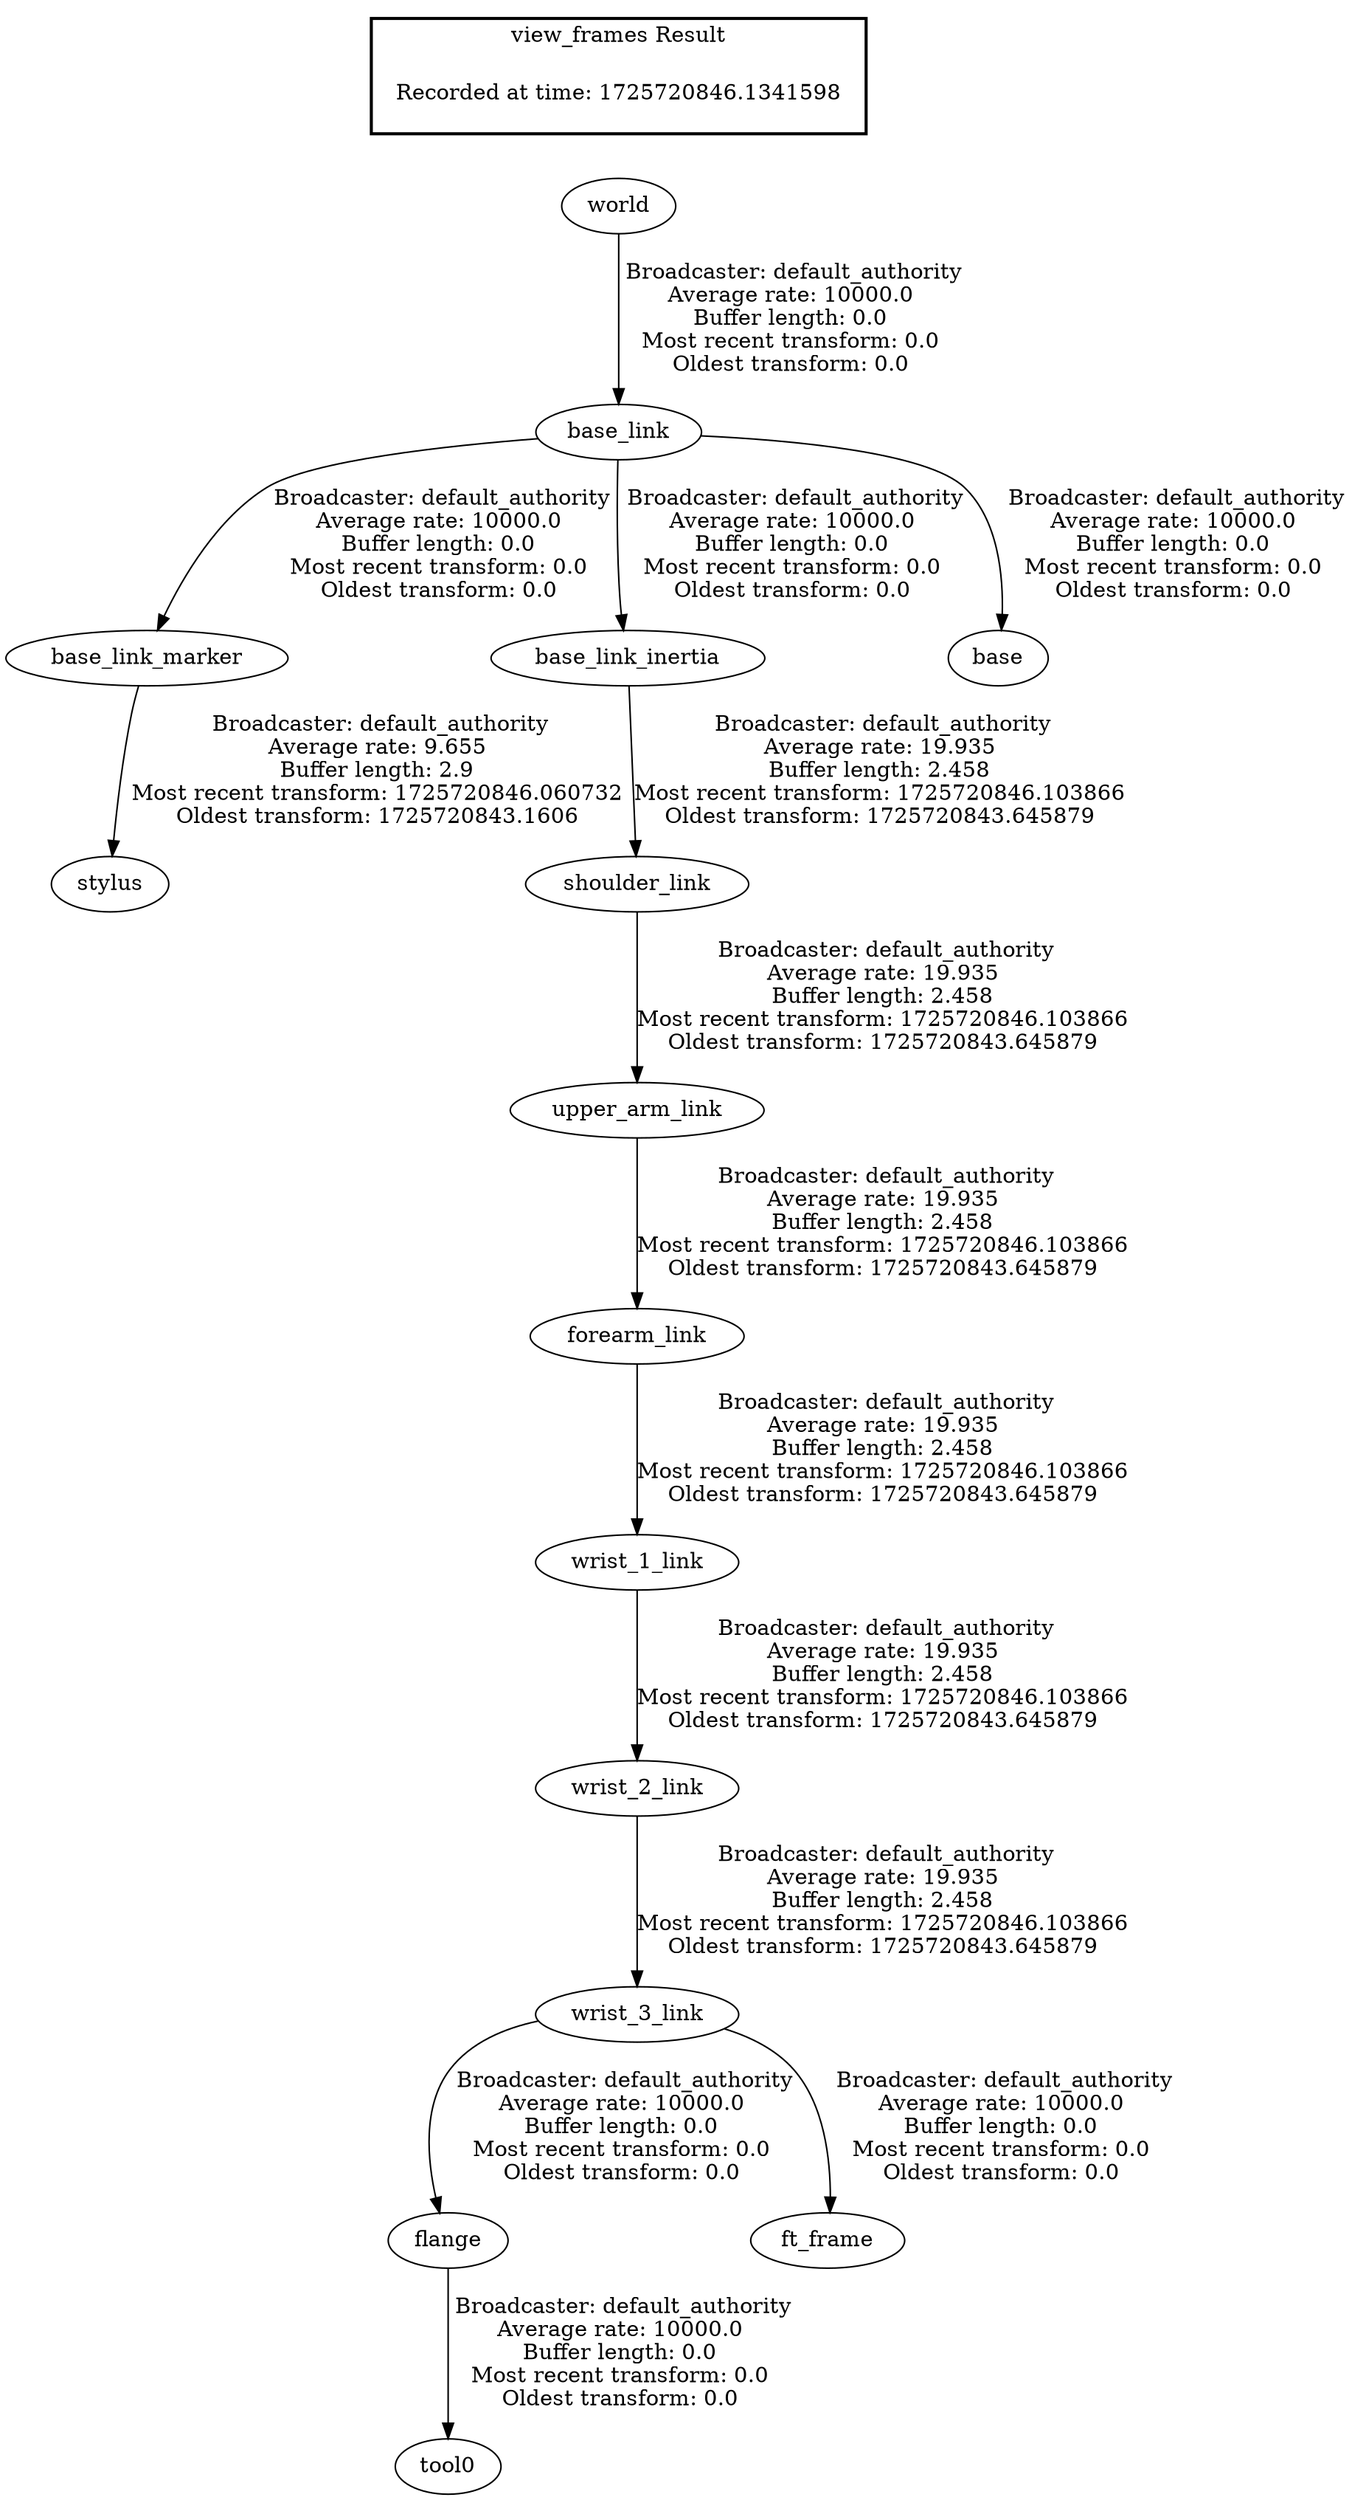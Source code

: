 digraph G {
"base_link" -> "base_link_marker"[label=" Broadcaster: default_authority\nAverage rate: 10000.0\nBuffer length: 0.0\nMost recent transform: 0.0\nOldest transform: 0.0\n"];
"world" -> "base_link"[label=" Broadcaster: default_authority\nAverage rate: 10000.0\nBuffer length: 0.0\nMost recent transform: 0.0\nOldest transform: 0.0\n"];
"base_link_marker" -> "stylus"[label=" Broadcaster: default_authority\nAverage rate: 9.655\nBuffer length: 2.9\nMost recent transform: 1725720846.060732\nOldest transform: 1725720843.1606\n"];
"upper_arm_link" -> "forearm_link"[label=" Broadcaster: default_authority\nAverage rate: 19.935\nBuffer length: 2.458\nMost recent transform: 1725720846.103866\nOldest transform: 1725720843.645879\n"];
"shoulder_link" -> "upper_arm_link"[label=" Broadcaster: default_authority\nAverage rate: 19.935\nBuffer length: 2.458\nMost recent transform: 1725720846.103866\nOldest transform: 1725720843.645879\n"];
"base_link_inertia" -> "shoulder_link"[label=" Broadcaster: default_authority\nAverage rate: 19.935\nBuffer length: 2.458\nMost recent transform: 1725720846.103866\nOldest transform: 1725720843.645879\n"];
"base_link" -> "base_link_inertia"[label=" Broadcaster: default_authority\nAverage rate: 10000.0\nBuffer length: 0.0\nMost recent transform: 0.0\nOldest transform: 0.0\n"];
"forearm_link" -> "wrist_1_link"[label=" Broadcaster: default_authority\nAverage rate: 19.935\nBuffer length: 2.458\nMost recent transform: 1725720846.103866\nOldest transform: 1725720843.645879\n"];
"wrist_1_link" -> "wrist_2_link"[label=" Broadcaster: default_authority\nAverage rate: 19.935\nBuffer length: 2.458\nMost recent transform: 1725720846.103866\nOldest transform: 1725720843.645879\n"];
"wrist_2_link" -> "wrist_3_link"[label=" Broadcaster: default_authority\nAverage rate: 19.935\nBuffer length: 2.458\nMost recent transform: 1725720846.103866\nOldest transform: 1725720843.645879\n"];
"base_link" -> "base"[label=" Broadcaster: default_authority\nAverage rate: 10000.0\nBuffer length: 0.0\nMost recent transform: 0.0\nOldest transform: 0.0\n"];
"flange" -> "tool0"[label=" Broadcaster: default_authority\nAverage rate: 10000.0\nBuffer length: 0.0\nMost recent transform: 0.0\nOldest transform: 0.0\n"];
"wrist_3_link" -> "flange"[label=" Broadcaster: default_authority\nAverage rate: 10000.0\nBuffer length: 0.0\nMost recent transform: 0.0\nOldest transform: 0.0\n"];
"wrist_3_link" -> "ft_frame"[label=" Broadcaster: default_authority\nAverage rate: 10000.0\nBuffer length: 0.0\nMost recent transform: 0.0\nOldest transform: 0.0\n"];
edge [style=invis];
 subgraph cluster_legend { style=bold; color=black; label ="view_frames Result";
"Recorded at time: 1725720846.1341598"[ shape=plaintext ] ;
}->"world";
}